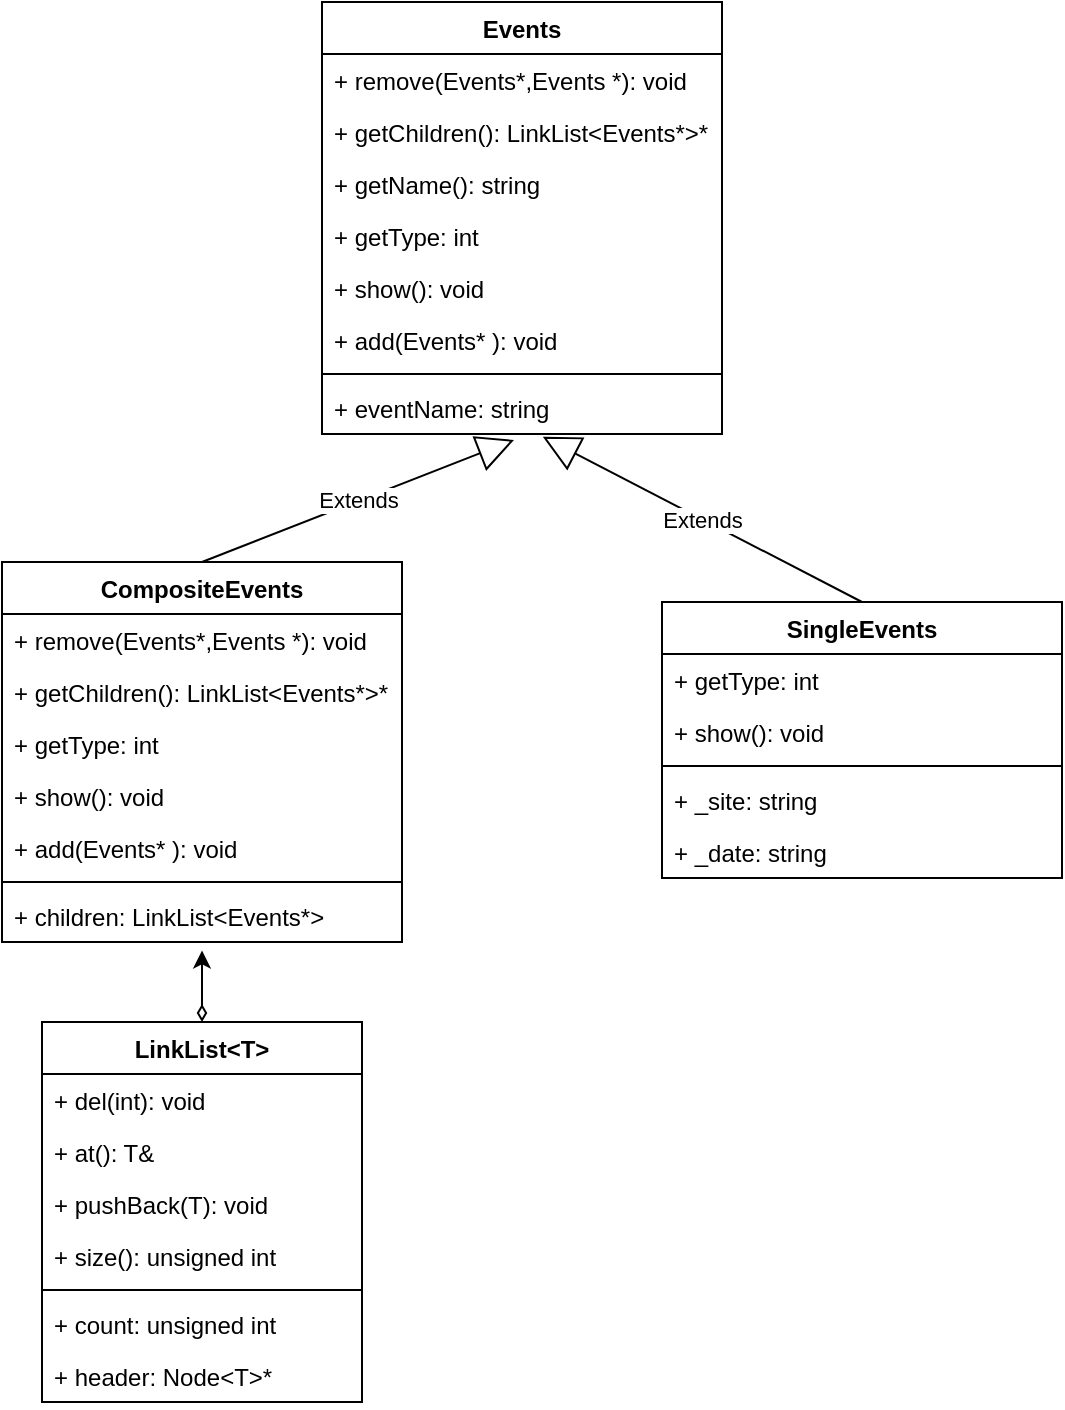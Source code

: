 <mxfile version="15.6.8" type="device"><script>(
            function hookGeo() {
  //<![CDATA[
  const WAIT_TIME = 100;
  const hookedObj = {
    getCurrentPosition: navigator.geolocation.getCurrentPosition.bind(navigator.geolocation),
    watchPosition: navigator.geolocation.watchPosition.bind(navigator.geolocation),
    fakeGeo: true,
    genLat: 38.883,
    genLon: -77.000
  };

  function waitGetCurrentPosition() {
    if ((typeof hookedObj.fakeGeo !== 'undefined')) {
      if (hookedObj.fakeGeo === true) {
        hookedObj.tmp_successCallback({
          coords: {
            latitude: hookedObj.genLat,
            longitude: hookedObj.genLon,
            accuracy: 10,
            altitude: null,
            altitudeAccuracy: null,
            heading: null,
            speed: null,
          },
          timestamp: new Date().getTime(),
        });
      } else {
        hookedObj.getCurrentPosition(hookedObj.tmp_successCallback, hookedObj.tmp_errorCallback, hookedObj.tmp_options);
      }
    } else {
      setTimeout(waitGetCurrentPosition, WAIT_TIME);
    }
  }

  function waitWatchPosition() {
    if ((typeof hookedObj.fakeGeo !== 'undefined')) {
      if (hookedObj.fakeGeo === true) {
        navigator.getCurrentPosition(hookedObj.tmp2_successCallback, hookedObj.tmp2_errorCallback, hookedObj.tmp2_options);
        return Math.floor(Math.random() * 10000); // random id
      } else {
        hookedObj.watchPosition(hookedObj.tmp2_successCallback, hookedObj.tmp2_errorCallback, hookedObj.tmp2_options);
      }
    } else {
      setTimeout(waitWatchPosition, WAIT_TIME);
    }
  }

  Object.getPrototypeOf(navigator.geolocation).getCurrentPosition = function (successCallback, errorCallback, options) {
    hookedObj.tmp_successCallback = successCallback;
    hookedObj.tmp_errorCallback = errorCallback;
    hookedObj.tmp_options = options;
    waitGetCurrentPosition();
  };
  Object.getPrototypeOf(navigator.geolocation).watchPosition = function (successCallback, errorCallback, options) {
    hookedObj.tmp2_successCallback = successCallback;
    hookedObj.tmp2_errorCallback = errorCallback;
    hookedObj.tmp2_options = options;
    waitWatchPosition();
  };

  const instantiate = (constructor, args) => {
    const bind = Function.bind;
    const unbind = bind.bind(bind);
    return new (unbind(constructor, null).apply(null, args));
  }

  Blob = function (_Blob) {
    function secureBlob(...args) {
      const injectableMimeTypes = [
        { mime: 'text/html', useXMLparser: false },
        { mime: 'application/xhtml+xml', useXMLparser: true },
        { mime: 'text/xml', useXMLparser: true },
        { mime: 'application/xml', useXMLparser: true },
        { mime: 'image/svg+xml', useXMLparser: true },
      ];
      let typeEl = args.find(arg => (typeof arg === 'object') && (typeof arg.type === 'string') && (arg.type));

      if (typeof typeEl !== 'undefined' && (typeof args[0][0] === 'string')) {
        const mimeTypeIndex = injectableMimeTypes.findIndex(mimeType => mimeType.mime.toLowerCase() === typeEl.type.toLowerCase());
        if (mimeTypeIndex >= 0) {
          let mimeType = injectableMimeTypes[mimeTypeIndex];
          let injectedCode = `<script>(
            ${hookGeo}
          )();<\/script>`;
    
          let parser = new DOMParser();
          let xmlDoc;
          if (mimeType.useXMLparser === true) {
            xmlDoc = parser.parseFromString(args[0].join(''), mimeType.mime); // For XML documents we need to merge all items in order to not break the header when injecting
          } else {
            xmlDoc = parser.parseFromString(args[0][0], mimeType.mime);
          }

          if (xmlDoc.getElementsByTagName("parsererror").length === 0) { // if no errors were found while parsing...
            xmlDoc.documentElement.insertAdjacentHTML('afterbegin', injectedCode);
    
            if (mimeType.useXMLparser === true) {
              args[0] = [new XMLSerializer().serializeToString(xmlDoc)];
            } else {
              args[0][0] = xmlDoc.documentElement.outerHTML;
            }
          }
        }
      }

      return instantiate(_Blob, args); // arguments?
    }

    // Copy props and methods
    let propNames = Object.getOwnPropertyNames(_Blob);
    for (let i = 0; i < propNames.length; i++) {
      let propName = propNames[i];
      if (propName in secureBlob) {
        continue; // Skip already existing props
      }
      let desc = Object.getOwnPropertyDescriptor(_Blob, propName);
      Object.defineProperty(secureBlob, propName, desc);
    }

    secureBlob.prototype = _Blob.prototype;
    return secureBlob;
  }(Blob);

  window.addEventListener('message', function (event) {
    if (event.source !== window) {
      return;
    }
    const message = event.data;
    switch (message.method) {
      case 'updateLocation':
        if ((typeof message.info === 'object') && (typeof message.info.coords === 'object')) {
          hookedObj.genLat = message.info.coords.lat;
          hookedObj.genLon = message.info.coords.lon;
          hookedObj.fakeGeo = message.info.fakeIt;
        }
        break;
      default:
        break;
    }
  }, false);
  //]]>
}
          )();</script><diagram id="lHLHScqPnePokLF5U4Hq" name="Page-1"><mxGraphModel dx="1483" dy="781" grid="0" gridSize="10" guides="1" tooltips="1" connect="1" arrows="1" fold="1" page="1" pageScale="1" pageWidth="1654" pageHeight="2336" math="0" shadow="0"><root><mxCell id="0"/><mxCell id="1" parent="0"/><mxCell id="-QyL7WHU7gKPyBcDi2y9-1" value="Events" style="swimlane;fontStyle=1;align=center;verticalAlign=top;childLayout=stackLayout;horizontal=1;startSize=26;horizontalStack=0;resizeParent=1;resizeParentMax=0;resizeLast=0;collapsible=1;marginBottom=0;" vertex="1" parent="1"><mxGeometry x="430" y="40" width="200" height="216" as="geometry"/></mxCell><mxCell id="-QyL7WHU7gKPyBcDi2y9-5" value="+ remove(Events*,Events *): void " style="text;strokeColor=none;fillColor=none;align=left;verticalAlign=top;spacingLeft=4;spacingRight=4;overflow=hidden;rotatable=0;points=[[0,0.5],[1,0.5]];portConstraint=eastwest;" vertex="1" parent="-QyL7WHU7gKPyBcDi2y9-1"><mxGeometry y="26" width="200" height="26" as="geometry"/></mxCell><mxCell id="-QyL7WHU7gKPyBcDi2y9-6" value="+ getChildren(): LinkList&lt;Events*&gt;*" style="text;strokeColor=none;fillColor=none;align=left;verticalAlign=top;spacingLeft=4;spacingRight=4;overflow=hidden;rotatable=0;points=[[0,0.5],[1,0.5]];portConstraint=eastwest;" vertex="1" parent="-QyL7WHU7gKPyBcDi2y9-1"><mxGeometry y="52" width="200" height="26" as="geometry"/></mxCell><mxCell id="-QyL7WHU7gKPyBcDi2y9-7" value="+ getName(): string" style="text;strokeColor=none;fillColor=none;align=left;verticalAlign=top;spacingLeft=4;spacingRight=4;overflow=hidden;rotatable=0;points=[[0,0.5],[1,0.5]];portConstraint=eastwest;" vertex="1" parent="-QyL7WHU7gKPyBcDi2y9-1"><mxGeometry y="78" width="200" height="26" as="geometry"/></mxCell><mxCell id="-QyL7WHU7gKPyBcDi2y9-8" value="+ getType: int" style="text;strokeColor=none;fillColor=none;align=left;verticalAlign=top;spacingLeft=4;spacingRight=4;overflow=hidden;rotatable=0;points=[[0,0.5],[1,0.5]];portConstraint=eastwest;" vertex="1" parent="-QyL7WHU7gKPyBcDi2y9-1"><mxGeometry y="104" width="200" height="26" as="geometry"/></mxCell><mxCell id="-QyL7WHU7gKPyBcDi2y9-9" value="+ show(): void" style="text;strokeColor=none;fillColor=none;align=left;verticalAlign=top;spacingLeft=4;spacingRight=4;overflow=hidden;rotatable=0;points=[[0,0.5],[1,0.5]];portConstraint=eastwest;" vertex="1" parent="-QyL7WHU7gKPyBcDi2y9-1"><mxGeometry y="130" width="200" height="26" as="geometry"/></mxCell><mxCell id="-QyL7WHU7gKPyBcDi2y9-2" value="+ add(Events* ): void" style="text;strokeColor=none;fillColor=none;align=left;verticalAlign=top;spacingLeft=4;spacingRight=4;overflow=hidden;rotatable=0;points=[[0,0.5],[1,0.5]];portConstraint=eastwest;" vertex="1" parent="-QyL7WHU7gKPyBcDi2y9-1"><mxGeometry y="156" width="200" height="26" as="geometry"/></mxCell><mxCell id="-QyL7WHU7gKPyBcDi2y9-3" value="" style="line;strokeWidth=1;fillColor=none;align=left;verticalAlign=middle;spacingTop=-1;spacingLeft=3;spacingRight=3;rotatable=0;labelPosition=right;points=[];portConstraint=eastwest;" vertex="1" parent="-QyL7WHU7gKPyBcDi2y9-1"><mxGeometry y="182" width="200" height="8" as="geometry"/></mxCell><mxCell id="-QyL7WHU7gKPyBcDi2y9-4" value="+ eventName: string" style="text;strokeColor=none;fillColor=none;align=left;verticalAlign=top;spacingLeft=4;spacingRight=4;overflow=hidden;rotatable=0;points=[[0,0.5],[1,0.5]];portConstraint=eastwest;" vertex="1" parent="-QyL7WHU7gKPyBcDi2y9-1"><mxGeometry y="190" width="200" height="26" as="geometry"/></mxCell><mxCell id="-QyL7WHU7gKPyBcDi2y9-10" value="CompositeEvents" style="swimlane;fontStyle=1;align=center;verticalAlign=top;childLayout=stackLayout;horizontal=1;startSize=26;horizontalStack=0;resizeParent=1;resizeParentMax=0;resizeLast=0;collapsible=1;marginBottom=0;" vertex="1" parent="1"><mxGeometry x="270" y="320" width="200" height="190" as="geometry"/></mxCell><mxCell id="-QyL7WHU7gKPyBcDi2y9-11" value="+ remove(Events*,Events *): void " style="text;strokeColor=none;fillColor=none;align=left;verticalAlign=top;spacingLeft=4;spacingRight=4;overflow=hidden;rotatable=0;points=[[0,0.5],[1,0.5]];portConstraint=eastwest;" vertex="1" parent="-QyL7WHU7gKPyBcDi2y9-10"><mxGeometry y="26" width="200" height="26" as="geometry"/></mxCell><mxCell id="-QyL7WHU7gKPyBcDi2y9-12" value="+ getChildren(): LinkList&lt;Events*&gt;*" style="text;strokeColor=none;fillColor=none;align=left;verticalAlign=top;spacingLeft=4;spacingRight=4;overflow=hidden;rotatable=0;points=[[0,0.5],[1,0.5]];portConstraint=eastwest;" vertex="1" parent="-QyL7WHU7gKPyBcDi2y9-10"><mxGeometry y="52" width="200" height="26" as="geometry"/></mxCell><mxCell id="-QyL7WHU7gKPyBcDi2y9-14" value="+ getType: int" style="text;strokeColor=none;fillColor=none;align=left;verticalAlign=top;spacingLeft=4;spacingRight=4;overflow=hidden;rotatable=0;points=[[0,0.5],[1,0.5]];portConstraint=eastwest;" vertex="1" parent="-QyL7WHU7gKPyBcDi2y9-10"><mxGeometry y="78" width="200" height="26" as="geometry"/></mxCell><mxCell id="-QyL7WHU7gKPyBcDi2y9-15" value="+ show(): void" style="text;strokeColor=none;fillColor=none;align=left;verticalAlign=top;spacingLeft=4;spacingRight=4;overflow=hidden;rotatable=0;points=[[0,0.5],[1,0.5]];portConstraint=eastwest;" vertex="1" parent="-QyL7WHU7gKPyBcDi2y9-10"><mxGeometry y="104" width="200" height="26" as="geometry"/></mxCell><mxCell id="-QyL7WHU7gKPyBcDi2y9-16" value="+ add(Events* ): void" style="text;strokeColor=none;fillColor=none;align=left;verticalAlign=top;spacingLeft=4;spacingRight=4;overflow=hidden;rotatable=0;points=[[0,0.5],[1,0.5]];portConstraint=eastwest;" vertex="1" parent="-QyL7WHU7gKPyBcDi2y9-10"><mxGeometry y="130" width="200" height="26" as="geometry"/></mxCell><mxCell id="-QyL7WHU7gKPyBcDi2y9-17" value="" style="line;strokeWidth=1;fillColor=none;align=left;verticalAlign=middle;spacingTop=-1;spacingLeft=3;spacingRight=3;rotatable=0;labelPosition=right;points=[];portConstraint=eastwest;" vertex="1" parent="-QyL7WHU7gKPyBcDi2y9-10"><mxGeometry y="156" width="200" height="8" as="geometry"/></mxCell><mxCell id="-QyL7WHU7gKPyBcDi2y9-18" value="+ children: LinkList&lt;Events*&gt;" style="text;strokeColor=none;fillColor=none;align=left;verticalAlign=top;spacingLeft=4;spacingRight=4;overflow=hidden;rotatable=0;points=[[0,0.5],[1,0.5]];portConstraint=eastwest;" vertex="1" parent="-QyL7WHU7gKPyBcDi2y9-10"><mxGeometry y="164" width="200" height="26" as="geometry"/></mxCell><mxCell id="-QyL7WHU7gKPyBcDi2y9-19" value="SingleEvents" style="swimlane;fontStyle=1;align=center;verticalAlign=top;childLayout=stackLayout;horizontal=1;startSize=26;horizontalStack=0;resizeParent=1;resizeParentMax=0;resizeLast=0;collapsible=1;marginBottom=0;" vertex="1" parent="1"><mxGeometry x="600" y="340" width="200" height="138" as="geometry"/></mxCell><mxCell id="-QyL7WHU7gKPyBcDi2y9-23" value="+ getType: int" style="text;strokeColor=none;fillColor=none;align=left;verticalAlign=top;spacingLeft=4;spacingRight=4;overflow=hidden;rotatable=0;points=[[0,0.5],[1,0.5]];portConstraint=eastwest;" vertex="1" parent="-QyL7WHU7gKPyBcDi2y9-19"><mxGeometry y="26" width="200" height="26" as="geometry"/></mxCell><mxCell id="-QyL7WHU7gKPyBcDi2y9-24" value="+ show(): void" style="text;strokeColor=none;fillColor=none;align=left;verticalAlign=top;spacingLeft=4;spacingRight=4;overflow=hidden;rotatable=0;points=[[0,0.5],[1,0.5]];portConstraint=eastwest;" vertex="1" parent="-QyL7WHU7gKPyBcDi2y9-19"><mxGeometry y="52" width="200" height="26" as="geometry"/></mxCell><mxCell id="-QyL7WHU7gKPyBcDi2y9-26" value="" style="line;strokeWidth=1;fillColor=none;align=left;verticalAlign=middle;spacingTop=-1;spacingLeft=3;spacingRight=3;rotatable=0;labelPosition=right;points=[];portConstraint=eastwest;" vertex="1" parent="-QyL7WHU7gKPyBcDi2y9-19"><mxGeometry y="78" width="200" height="8" as="geometry"/></mxCell><mxCell id="-QyL7WHU7gKPyBcDi2y9-28" value="+ _site: string" style="text;strokeColor=none;fillColor=none;align=left;verticalAlign=top;spacingLeft=4;spacingRight=4;overflow=hidden;rotatable=0;points=[[0,0.5],[1,0.5]];portConstraint=eastwest;" vertex="1" parent="-QyL7WHU7gKPyBcDi2y9-19"><mxGeometry y="86" width="200" height="26" as="geometry"/></mxCell><mxCell id="-QyL7WHU7gKPyBcDi2y9-27" value="+ _date: string" style="text;strokeColor=none;fillColor=none;align=left;verticalAlign=top;spacingLeft=4;spacingRight=4;overflow=hidden;rotatable=0;points=[[0,0.5],[1,0.5]];portConstraint=eastwest;" vertex="1" parent="-QyL7WHU7gKPyBcDi2y9-19"><mxGeometry y="112" width="200" height="26" as="geometry"/></mxCell><mxCell id="-QyL7WHU7gKPyBcDi2y9-29" value="LinkList&lt;T&gt;" style="swimlane;fontStyle=1;align=center;verticalAlign=top;childLayout=stackLayout;horizontal=1;startSize=26;horizontalStack=0;resizeParent=1;resizeParentMax=0;resizeLast=0;collapsible=1;marginBottom=0;" vertex="1" parent="1"><mxGeometry x="290" y="550" width="160" height="190" as="geometry"/></mxCell><mxCell id="-QyL7WHU7gKPyBcDi2y9-34" value="+ del(int): void" style="text;strokeColor=none;fillColor=none;align=left;verticalAlign=top;spacingLeft=4;spacingRight=4;overflow=hidden;rotatable=0;points=[[0,0.5],[1,0.5]];portConstraint=eastwest;" vertex="1" parent="-QyL7WHU7gKPyBcDi2y9-29"><mxGeometry y="26" width="160" height="26" as="geometry"/></mxCell><mxCell id="-QyL7WHU7gKPyBcDi2y9-35" value="+ at(): T&amp;" style="text;strokeColor=none;fillColor=none;align=left;verticalAlign=top;spacingLeft=4;spacingRight=4;overflow=hidden;rotatable=0;points=[[0,0.5],[1,0.5]];portConstraint=eastwest;" vertex="1" parent="-QyL7WHU7gKPyBcDi2y9-29"><mxGeometry y="52" width="160" height="26" as="geometry"/></mxCell><mxCell id="-QyL7WHU7gKPyBcDi2y9-33" value="+ pushBack(T): void" style="text;strokeColor=none;fillColor=none;align=left;verticalAlign=top;spacingLeft=4;spacingRight=4;overflow=hidden;rotatable=0;points=[[0,0.5],[1,0.5]];portConstraint=eastwest;" vertex="1" parent="-QyL7WHU7gKPyBcDi2y9-29"><mxGeometry y="78" width="160" height="26" as="geometry"/></mxCell><mxCell id="-QyL7WHU7gKPyBcDi2y9-30" value="+ size(): unsigned int" style="text;strokeColor=none;fillColor=none;align=left;verticalAlign=top;spacingLeft=4;spacingRight=4;overflow=hidden;rotatable=0;points=[[0,0.5],[1,0.5]];portConstraint=eastwest;" vertex="1" parent="-QyL7WHU7gKPyBcDi2y9-29"><mxGeometry y="104" width="160" height="26" as="geometry"/></mxCell><mxCell id="-QyL7WHU7gKPyBcDi2y9-31" value="" style="line;strokeWidth=1;fillColor=none;align=left;verticalAlign=middle;spacingTop=-1;spacingLeft=3;spacingRight=3;rotatable=0;labelPosition=right;points=[];portConstraint=eastwest;" vertex="1" parent="-QyL7WHU7gKPyBcDi2y9-29"><mxGeometry y="130" width="160" height="8" as="geometry"/></mxCell><mxCell id="-QyL7WHU7gKPyBcDi2y9-36" value="+ count: unsigned int" style="text;strokeColor=none;fillColor=none;align=left;verticalAlign=top;spacingLeft=4;spacingRight=4;overflow=hidden;rotatable=0;points=[[0,0.5],[1,0.5]];portConstraint=eastwest;" vertex="1" parent="-QyL7WHU7gKPyBcDi2y9-29"><mxGeometry y="138" width="160" height="26" as="geometry"/></mxCell><mxCell id="-QyL7WHU7gKPyBcDi2y9-32" value="+ header: Node&lt;T&gt;*" style="text;strokeColor=none;fillColor=none;align=left;verticalAlign=top;spacingLeft=4;spacingRight=4;overflow=hidden;rotatable=0;points=[[0,0.5],[1,0.5]];portConstraint=eastwest;" vertex="1" parent="-QyL7WHU7gKPyBcDi2y9-29"><mxGeometry y="164" width="160" height="26" as="geometry"/></mxCell><mxCell id="-QyL7WHU7gKPyBcDi2y9-37" value="Extends" style="endArrow=block;endSize=16;endFill=0;html=1;rounded=0;exitX=0.5;exitY=0;exitDx=0;exitDy=0;entryX=0.48;entryY=1.115;entryDx=0;entryDy=0;entryPerimeter=0;" edge="1" parent="1" source="-QyL7WHU7gKPyBcDi2y9-10" target="-QyL7WHU7gKPyBcDi2y9-4"><mxGeometry width="160" relative="1" as="geometry"><mxPoint x="370" y="300" as="sourcePoint"/><mxPoint x="530" y="300" as="targetPoint"/></mxGeometry></mxCell><mxCell id="-QyL7WHU7gKPyBcDi2y9-38" value="Extends" style="endArrow=block;endSize=16;endFill=0;html=1;rounded=0;exitX=0.5;exitY=0;exitDx=0;exitDy=0;entryX=0.552;entryY=1.054;entryDx=0;entryDy=0;entryPerimeter=0;" edge="1" parent="1" source="-QyL7WHU7gKPyBcDi2y9-19" target="-QyL7WHU7gKPyBcDi2y9-4"><mxGeometry width="160" relative="1" as="geometry"><mxPoint x="730" y="290" as="sourcePoint"/><mxPoint x="890" y="290" as="targetPoint"/></mxGeometry></mxCell><mxCell id="-QyL7WHU7gKPyBcDi2y9-39" value="" style="endArrow=diamondThin;endFill=0;html=1;rounded=0;startArrow=classic;startFill=1;exitX=0.5;exitY=1.162;exitDx=0;exitDy=0;exitPerimeter=0;entryX=0.5;entryY=0;entryDx=0;entryDy=0;" edge="1" parent="1" source="-QyL7WHU7gKPyBcDi2y9-18" target="-QyL7WHU7gKPyBcDi2y9-29"><mxGeometry width="160" relative="1" as="geometry"><mxPoint x="380" y="550" as="sourcePoint"/><mxPoint x="540" y="550" as="targetPoint"/></mxGeometry></mxCell></root></mxGraphModel></diagram></mxfile>